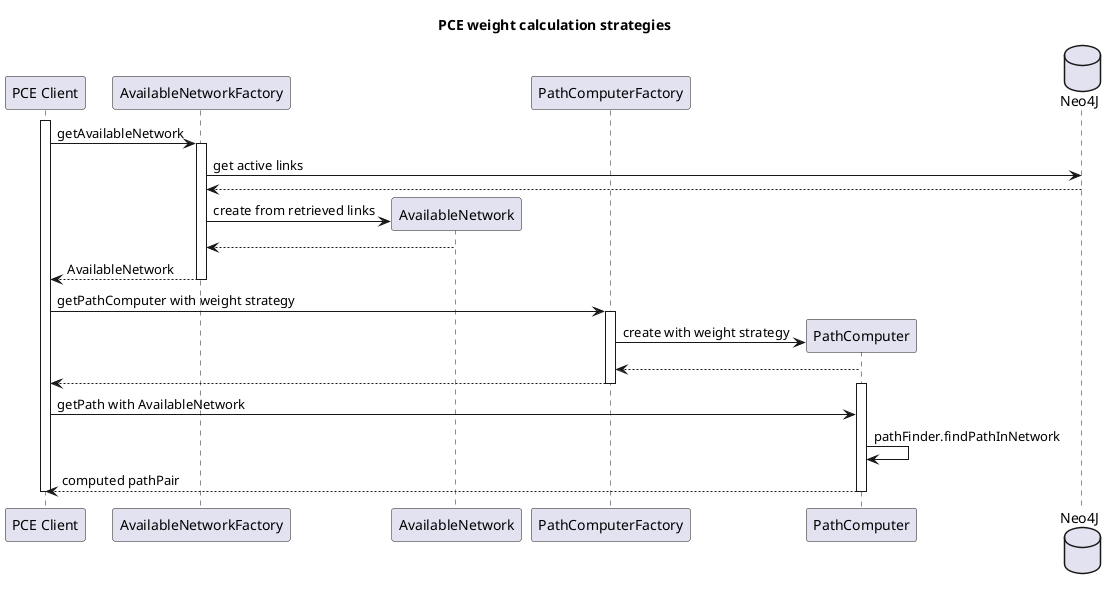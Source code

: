 @startuml
title PCE weight calculation strategies

participant "PCE Client" as Client
participant AvailableNetworkFactory
participant AvailableNetwork
participant PathComputerFactory
participant PathComputer
database Neo4J

activate Client

Client -> AvailableNetworkFactory: getAvailableNetwork
activate AvailableNetworkFactory
AvailableNetworkFactory -> Neo4J: get active links
Neo4J --> AvailableNetworkFactory
create AvailableNetwork
AvailableNetworkFactory -> AvailableNetwork: create from retrieved links
AvailableNetwork --> AvailableNetworkFactory
AvailableNetworkFactory --> Client: AvailableNetwork
deactivate AvailableNetworkFactory

Client -> PathComputerFactory: getPathComputer with weight strategy
activate PathComputerFactory
create PathComputer
PathComputerFactory -> PathComputer: create with weight strategy
PathComputer --> PathComputerFactory
PathComputerFactory --> Client
deactivate PathComputerFactory

activate PathComputer
Client -> PathComputer: getPath with AvailableNetwork
PathComputer -> PathComputer: pathFinder.findPathInNetwork
PathComputer --> Client: computed pathPair
deactivate PathComputer

deactivate Client
@enduml
